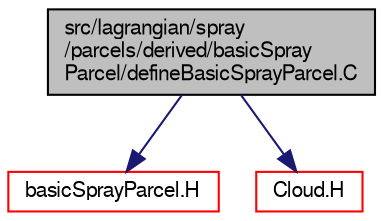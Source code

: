 digraph "src/lagrangian/spray/parcels/derived/basicSprayParcel/defineBasicSprayParcel.C"
{
  bgcolor="transparent";
  edge [fontname="FreeSans",fontsize="10",labelfontname="FreeSans",labelfontsize="10"];
  node [fontname="FreeSans",fontsize="10",shape=record];
  Node0 [label="src/lagrangian/spray\l/parcels/derived/basicSpray\lParcel/defineBasicSprayParcel.C",height=0.2,width=0.4,color="black", fillcolor="grey75", style="filled", fontcolor="black"];
  Node0 -> Node1 [color="midnightblue",fontsize="10",style="solid",fontname="FreeSans"];
  Node1 [label="basicSprayParcel.H",height=0.2,width=0.4,color="red",URL="$a06665.html"];
  Node0 -> Node48 [color="midnightblue",fontsize="10",style="solid",fontname="FreeSans"];
  Node48 [label="Cloud.H",height=0.2,width=0.4,color="red",URL="$a04847.html"];
}
